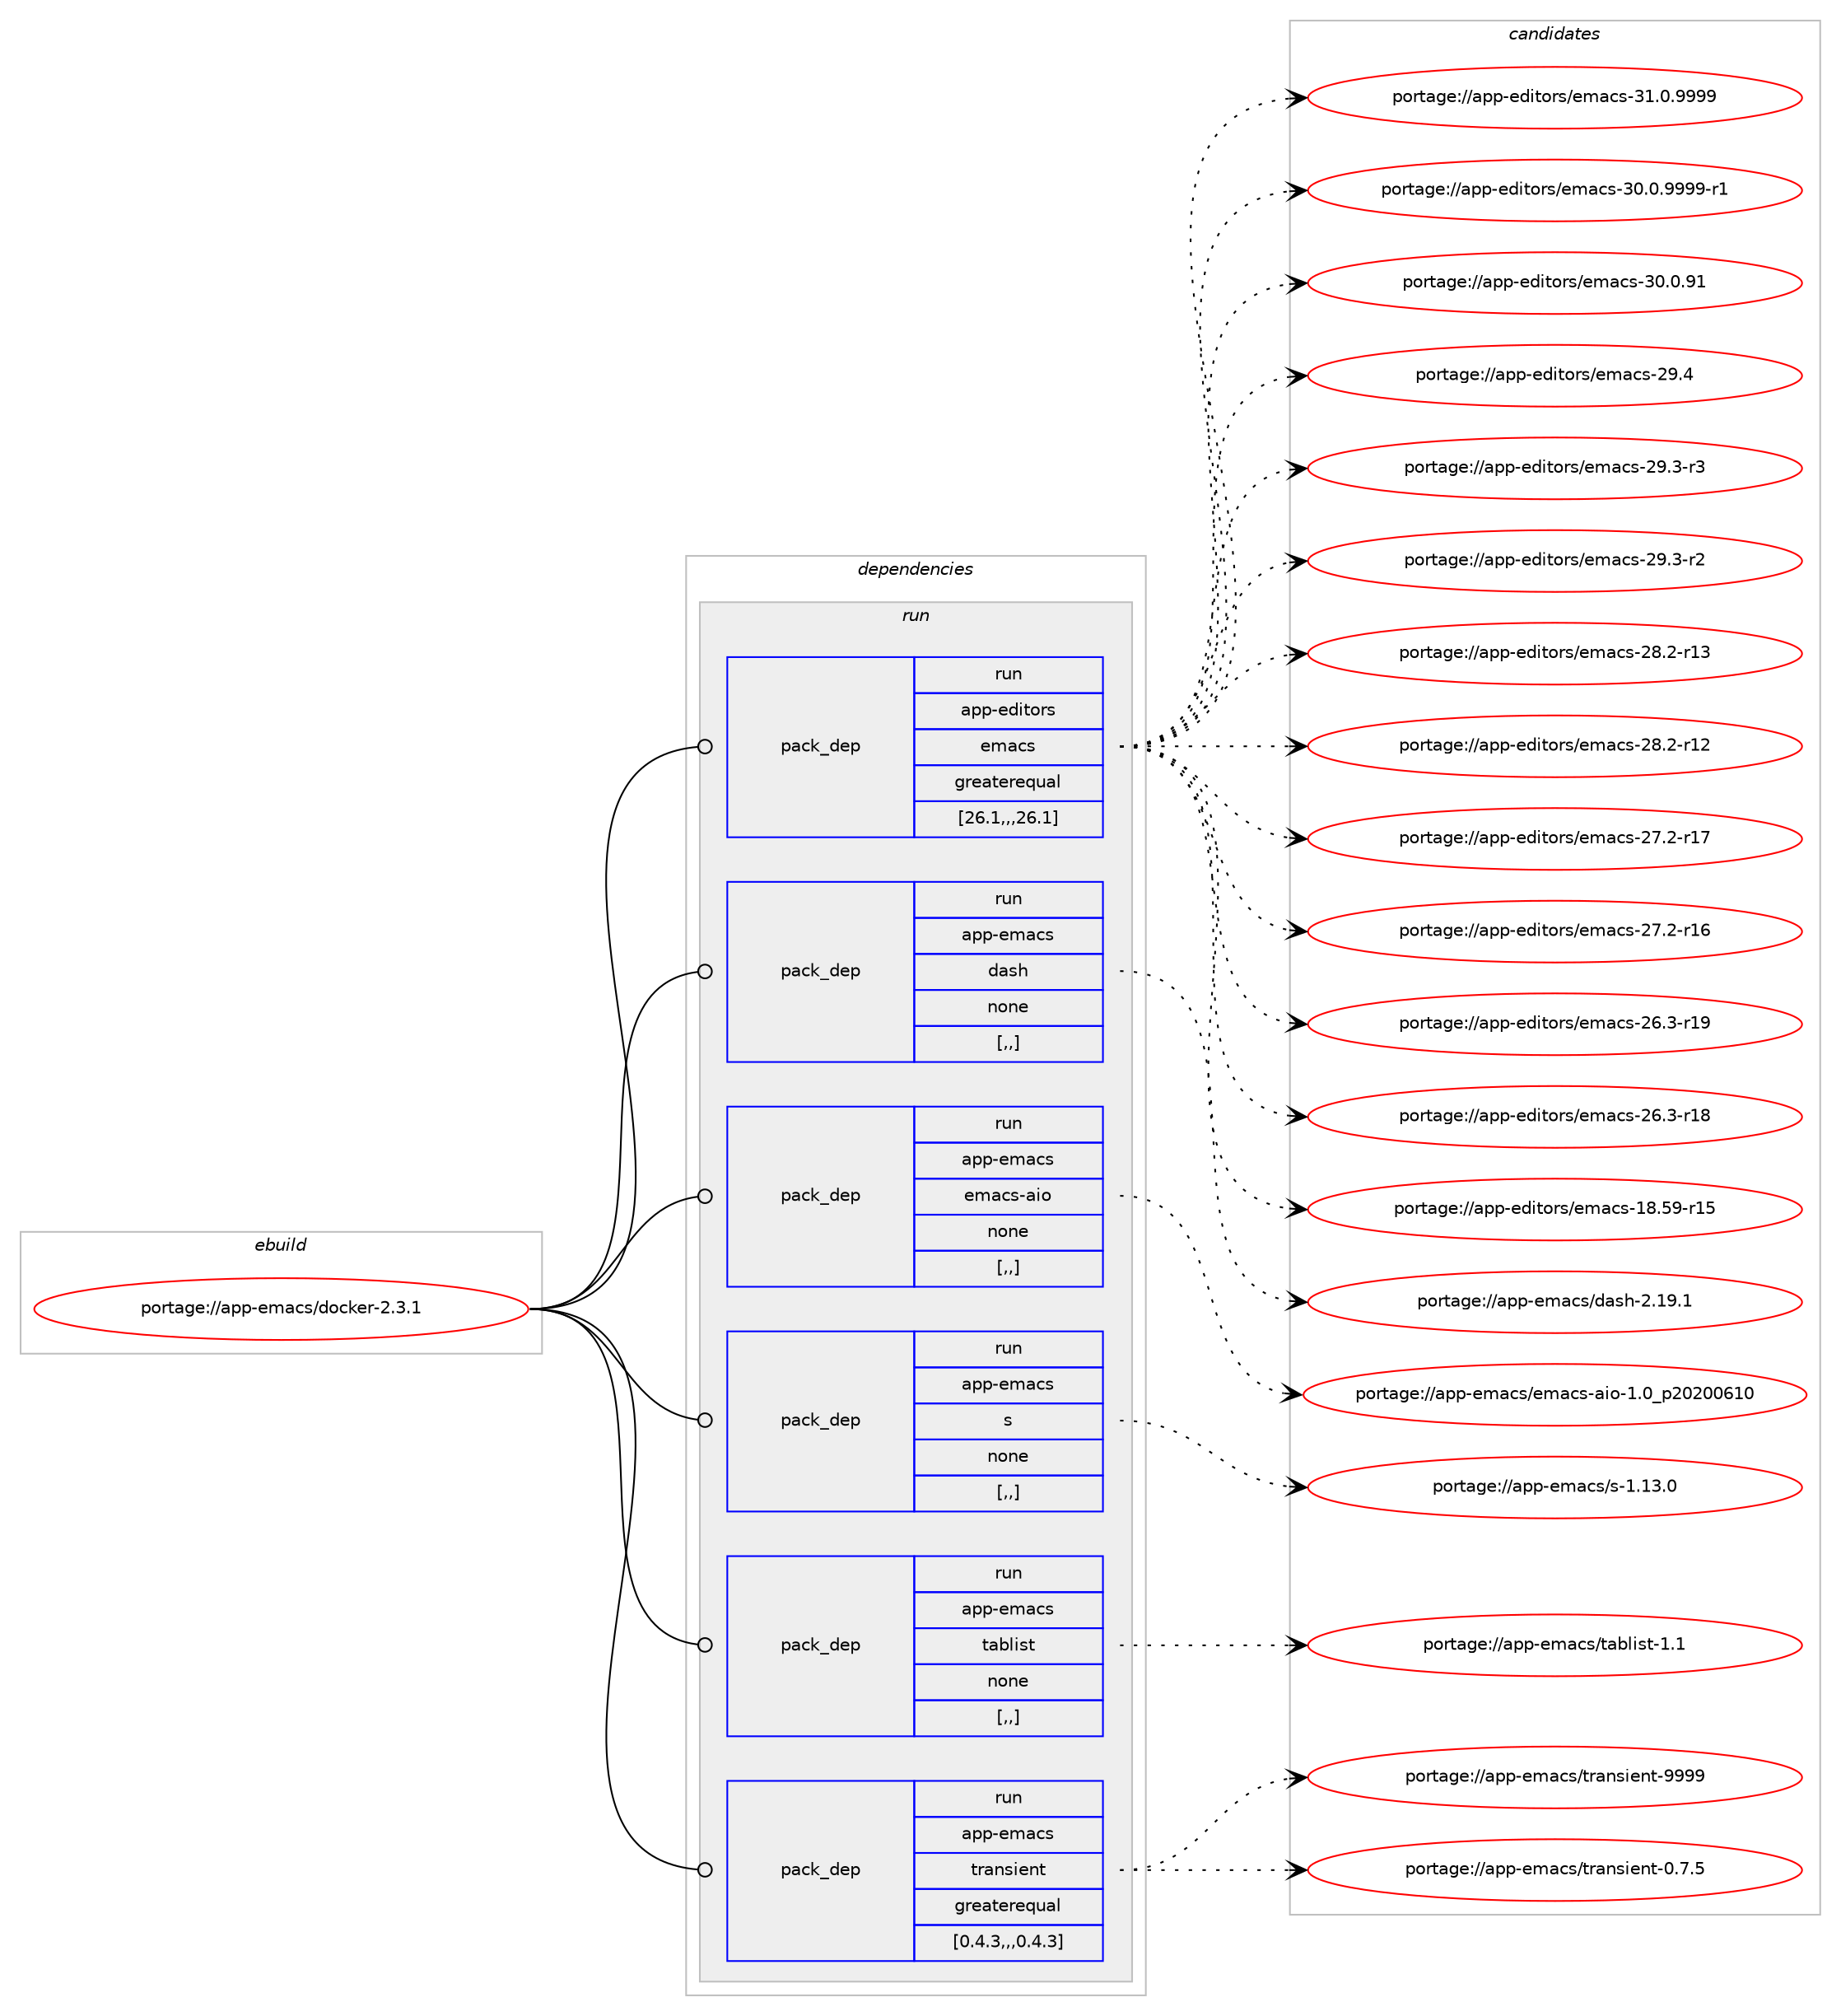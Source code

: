 digraph prolog {

# *************
# Graph options
# *************

newrank=true;
concentrate=true;
compound=true;
graph [rankdir=LR,fontname=Helvetica,fontsize=10,ranksep=1.5];#, ranksep=2.5, nodesep=0.2];
edge  [arrowhead=vee];
node  [fontname=Helvetica,fontsize=10];

# **********
# The ebuild
# **********

subgraph cluster_leftcol {
color=gray;
label=<<i>ebuild</i>>;
id [label="portage://app-emacs/docker-2.3.1", color=red, width=4, href="../app-emacs/docker-2.3.1.svg"];
}

# ****************
# The dependencies
# ****************

subgraph cluster_midcol {
color=gray;
label=<<i>dependencies</i>>;
subgraph cluster_compile {
fillcolor="#eeeeee";
style=filled;
label=<<i>compile</i>>;
}
subgraph cluster_compileandrun {
fillcolor="#eeeeee";
style=filled;
label=<<i>compile and run</i>>;
}
subgraph cluster_run {
fillcolor="#eeeeee";
style=filled;
label=<<i>run</i>>;
subgraph pack376450 {
dependency516280 [label=<<TABLE BORDER="0" CELLBORDER="1" CELLSPACING="0" CELLPADDING="4" WIDTH="220"><TR><TD ROWSPAN="6" CELLPADDING="30">pack_dep</TD></TR><TR><TD WIDTH="110">run</TD></TR><TR><TD>app-editors</TD></TR><TR><TD>emacs</TD></TR><TR><TD>greaterequal</TD></TR><TR><TD>[26.1,,,26.1]</TD></TR></TABLE>>, shape=none, color=blue];
}
id:e -> dependency516280:w [weight=20,style="solid",arrowhead="odot"];
subgraph pack376451 {
dependency516281 [label=<<TABLE BORDER="0" CELLBORDER="1" CELLSPACING="0" CELLPADDING="4" WIDTH="220"><TR><TD ROWSPAN="6" CELLPADDING="30">pack_dep</TD></TR><TR><TD WIDTH="110">run</TD></TR><TR><TD>app-emacs</TD></TR><TR><TD>dash</TD></TR><TR><TD>none</TD></TR><TR><TD>[,,]</TD></TR></TABLE>>, shape=none, color=blue];
}
id:e -> dependency516281:w [weight=20,style="solid",arrowhead="odot"];
subgraph pack376452 {
dependency516282 [label=<<TABLE BORDER="0" CELLBORDER="1" CELLSPACING="0" CELLPADDING="4" WIDTH="220"><TR><TD ROWSPAN="6" CELLPADDING="30">pack_dep</TD></TR><TR><TD WIDTH="110">run</TD></TR><TR><TD>app-emacs</TD></TR><TR><TD>emacs-aio</TD></TR><TR><TD>none</TD></TR><TR><TD>[,,]</TD></TR></TABLE>>, shape=none, color=blue];
}
id:e -> dependency516282:w [weight=20,style="solid",arrowhead="odot"];
subgraph pack376453 {
dependency516283 [label=<<TABLE BORDER="0" CELLBORDER="1" CELLSPACING="0" CELLPADDING="4" WIDTH="220"><TR><TD ROWSPAN="6" CELLPADDING="30">pack_dep</TD></TR><TR><TD WIDTH="110">run</TD></TR><TR><TD>app-emacs</TD></TR><TR><TD>s</TD></TR><TR><TD>none</TD></TR><TR><TD>[,,]</TD></TR></TABLE>>, shape=none, color=blue];
}
id:e -> dependency516283:w [weight=20,style="solid",arrowhead="odot"];
subgraph pack376454 {
dependency516284 [label=<<TABLE BORDER="0" CELLBORDER="1" CELLSPACING="0" CELLPADDING="4" WIDTH="220"><TR><TD ROWSPAN="6" CELLPADDING="30">pack_dep</TD></TR><TR><TD WIDTH="110">run</TD></TR><TR><TD>app-emacs</TD></TR><TR><TD>tablist</TD></TR><TR><TD>none</TD></TR><TR><TD>[,,]</TD></TR></TABLE>>, shape=none, color=blue];
}
id:e -> dependency516284:w [weight=20,style="solid",arrowhead="odot"];
subgraph pack376455 {
dependency516285 [label=<<TABLE BORDER="0" CELLBORDER="1" CELLSPACING="0" CELLPADDING="4" WIDTH="220"><TR><TD ROWSPAN="6" CELLPADDING="30">pack_dep</TD></TR><TR><TD WIDTH="110">run</TD></TR><TR><TD>app-emacs</TD></TR><TR><TD>transient</TD></TR><TR><TD>greaterequal</TD></TR><TR><TD>[0.4.3,,,0.4.3]</TD></TR></TABLE>>, shape=none, color=blue];
}
id:e -> dependency516285:w [weight=20,style="solid",arrowhead="odot"];
}
}

# **************
# The candidates
# **************

subgraph cluster_choices {
rank=same;
color=gray;
label=<<i>candidates</i>>;

subgraph choice376450 {
color=black;
nodesep=1;
choice971121124510110010511611111411547101109979911545514946484657575757 [label="portage://app-editors/emacs-31.0.9999", color=red, width=4,href="../app-editors/emacs-31.0.9999.svg"];
choice9711211245101100105116111114115471011099799115455148464846575757574511449 [label="portage://app-editors/emacs-30.0.9999-r1", color=red, width=4,href="../app-editors/emacs-30.0.9999-r1.svg"];
choice97112112451011001051161111141154710110997991154551484648465749 [label="portage://app-editors/emacs-30.0.91", color=red, width=4,href="../app-editors/emacs-30.0.91.svg"];
choice97112112451011001051161111141154710110997991154550574652 [label="portage://app-editors/emacs-29.4", color=red, width=4,href="../app-editors/emacs-29.4.svg"];
choice971121124510110010511611111411547101109979911545505746514511451 [label="portage://app-editors/emacs-29.3-r3", color=red, width=4,href="../app-editors/emacs-29.3-r3.svg"];
choice971121124510110010511611111411547101109979911545505746514511450 [label="portage://app-editors/emacs-29.3-r2", color=red, width=4,href="../app-editors/emacs-29.3-r2.svg"];
choice97112112451011001051161111141154710110997991154550564650451144951 [label="portage://app-editors/emacs-28.2-r13", color=red, width=4,href="../app-editors/emacs-28.2-r13.svg"];
choice97112112451011001051161111141154710110997991154550564650451144950 [label="portage://app-editors/emacs-28.2-r12", color=red, width=4,href="../app-editors/emacs-28.2-r12.svg"];
choice97112112451011001051161111141154710110997991154550554650451144955 [label="portage://app-editors/emacs-27.2-r17", color=red, width=4,href="../app-editors/emacs-27.2-r17.svg"];
choice97112112451011001051161111141154710110997991154550554650451144954 [label="portage://app-editors/emacs-27.2-r16", color=red, width=4,href="../app-editors/emacs-27.2-r16.svg"];
choice97112112451011001051161111141154710110997991154550544651451144957 [label="portage://app-editors/emacs-26.3-r19", color=red, width=4,href="../app-editors/emacs-26.3-r19.svg"];
choice97112112451011001051161111141154710110997991154550544651451144956 [label="portage://app-editors/emacs-26.3-r18", color=red, width=4,href="../app-editors/emacs-26.3-r18.svg"];
choice9711211245101100105116111114115471011099799115454956465357451144953 [label="portage://app-editors/emacs-18.59-r15", color=red, width=4,href="../app-editors/emacs-18.59-r15.svg"];
dependency516280:e -> choice971121124510110010511611111411547101109979911545514946484657575757:w [style=dotted,weight="100"];
dependency516280:e -> choice9711211245101100105116111114115471011099799115455148464846575757574511449:w [style=dotted,weight="100"];
dependency516280:e -> choice97112112451011001051161111141154710110997991154551484648465749:w [style=dotted,weight="100"];
dependency516280:e -> choice97112112451011001051161111141154710110997991154550574652:w [style=dotted,weight="100"];
dependency516280:e -> choice971121124510110010511611111411547101109979911545505746514511451:w [style=dotted,weight="100"];
dependency516280:e -> choice971121124510110010511611111411547101109979911545505746514511450:w [style=dotted,weight="100"];
dependency516280:e -> choice97112112451011001051161111141154710110997991154550564650451144951:w [style=dotted,weight="100"];
dependency516280:e -> choice97112112451011001051161111141154710110997991154550564650451144950:w [style=dotted,weight="100"];
dependency516280:e -> choice97112112451011001051161111141154710110997991154550554650451144955:w [style=dotted,weight="100"];
dependency516280:e -> choice97112112451011001051161111141154710110997991154550554650451144954:w [style=dotted,weight="100"];
dependency516280:e -> choice97112112451011001051161111141154710110997991154550544651451144957:w [style=dotted,weight="100"];
dependency516280:e -> choice97112112451011001051161111141154710110997991154550544651451144956:w [style=dotted,weight="100"];
dependency516280:e -> choice9711211245101100105116111114115471011099799115454956465357451144953:w [style=dotted,weight="100"];
}
subgraph choice376451 {
color=black;
nodesep=1;
choice97112112451011099799115471009711510445504649574649 [label="portage://app-emacs/dash-2.19.1", color=red, width=4,href="../app-emacs/dash-2.19.1.svg"];
dependency516281:e -> choice97112112451011099799115471009711510445504649574649:w [style=dotted,weight="100"];
}
subgraph choice376452 {
color=black;
nodesep=1;
choice97112112451011099799115471011099799115459710511145494648951125048504848544948 [label="portage://app-emacs/emacs-aio-1.0_p20200610", color=red, width=4,href="../app-emacs/emacs-aio-1.0_p20200610.svg"];
dependency516282:e -> choice97112112451011099799115471011099799115459710511145494648951125048504848544948:w [style=dotted,weight="100"];
}
subgraph choice376453 {
color=black;
nodesep=1;
choice971121124510110997991154711545494649514648 [label="portage://app-emacs/s-1.13.0", color=red, width=4,href="../app-emacs/s-1.13.0.svg"];
dependency516283:e -> choice971121124510110997991154711545494649514648:w [style=dotted,weight="100"];
}
subgraph choice376454 {
color=black;
nodesep=1;
choice9711211245101109979911547116979810810511511645494649 [label="portage://app-emacs/tablist-1.1", color=red, width=4,href="../app-emacs/tablist-1.1.svg"];
dependency516284:e -> choice9711211245101109979911547116979810810511511645494649:w [style=dotted,weight="100"];
}
subgraph choice376455 {
color=black;
nodesep=1;
choice9711211245101109979911547116114971101151051011101164557575757 [label="portage://app-emacs/transient-9999", color=red, width=4,href="../app-emacs/transient-9999.svg"];
choice971121124510110997991154711611497110115105101110116454846554653 [label="portage://app-emacs/transient-0.7.5", color=red, width=4,href="../app-emacs/transient-0.7.5.svg"];
dependency516285:e -> choice9711211245101109979911547116114971101151051011101164557575757:w [style=dotted,weight="100"];
dependency516285:e -> choice971121124510110997991154711611497110115105101110116454846554653:w [style=dotted,weight="100"];
}
}

}
